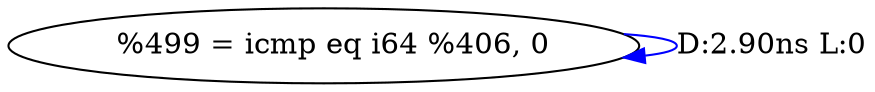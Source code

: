 digraph {
Node0x3d1d7e0[label="  %499 = icmp eq i64 %406, 0"];
Node0x3d1d7e0 -> Node0x3d1d7e0[label="D:2.90ns L:0",color=blue];
}
